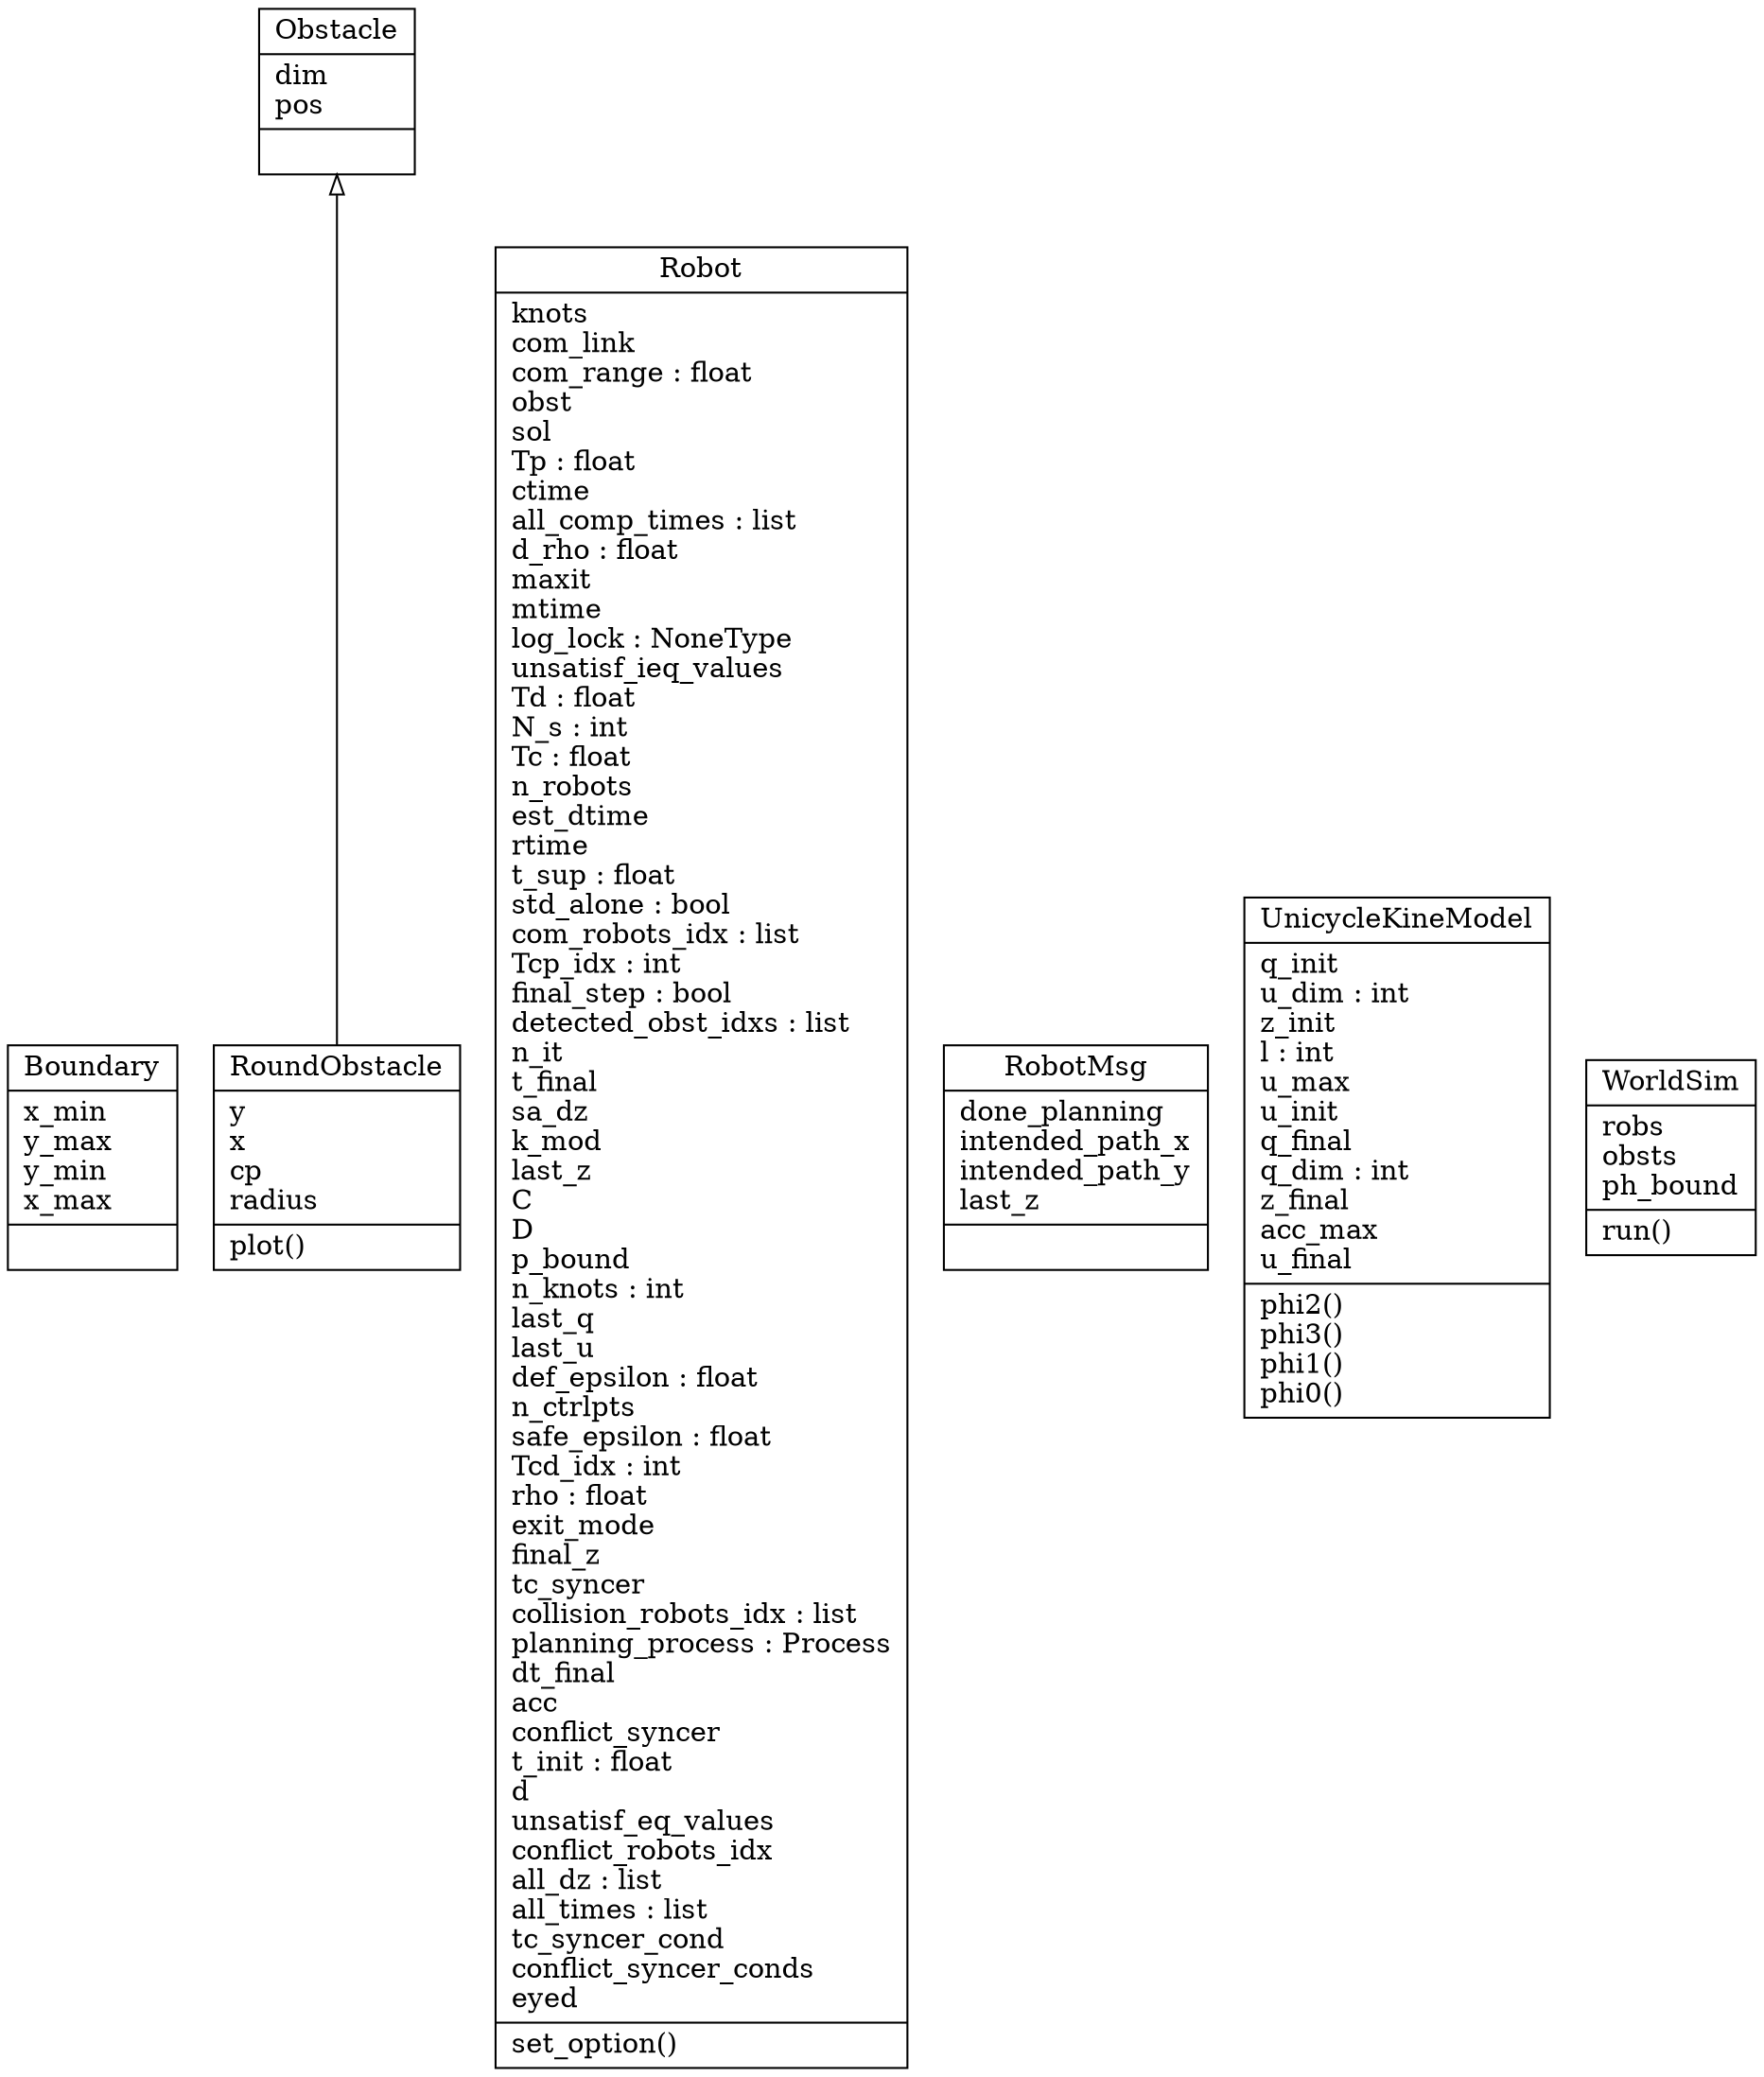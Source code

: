 digraph "classes_No_Name" {
charset="utf-8"
rankdir=BT
"0" [label="{Boundary|x_min\ly_max\ly_min\lx_max\l|}", shape="record"];
"1" [label="{Obstacle|dim\lpos\l|}", shape="record"];
"2" [label="{Robot|knots\lcom_link\lcom_range : float\lobst\lsol\lTp : float\lctime\lall_comp_times : list\ld_rho : float\lmaxit\lmtime\llog_lock : NoneType\lunsatisf_ieq_values\lTd : float\lN_s : int\lTc : float\ln_robots\lest_dtime\lrtime\lt_sup : float\lstd_alone : bool\lcom_robots_idx : list\lTcp_idx : int\lfinal_step : bool\ldetected_obst_idxs : list\ln_it\lt_final\lsa_dz\lk_mod\llast_z\lC\lD\lp_bound\ln_knots : int\llast_q\llast_u\ldef_epsilon : float\ln_ctrlpts\lsafe_epsilon : float\lTcd_idx : int\lrho : float\lexit_mode\lfinal_z\ltc_syncer\lcollision_robots_idx : list\lplanning_process : Process\ldt_final\lacc\lconflict_syncer\lt_init : float\ld\lunsatisf_eq_values\lconflict_robots_idx\lall_dz : list\lall_times : list\ltc_syncer_cond\lconflict_syncer_conds\leyed\l|set_option()\l}", shape="record"];
"3" [label="{RobotMsg|done_planning\lintended_path_x\lintended_path_y\llast_z\l|}", shape="record"];
"4" [label="{RoundObstacle|y\lx\lcp\lradius\l|plot()\l}", shape="record"];
"5" [label="{UnicycleKineModel|q_init\lu_dim : int\lz_init\ll : int\lu_max\lu_init\lq_final\lq_dim : int\lz_final\lacc_max\lu_final\l|phi2()\lphi3()\lphi1()\lphi0()\l}", shape="record"];
"6" [label="{WorldSim|robs\lobsts\lph_bound\l|run()\l}", shape="record"];
"4" -> "1" [arrowhead="empty", arrowtail="none"];
}

